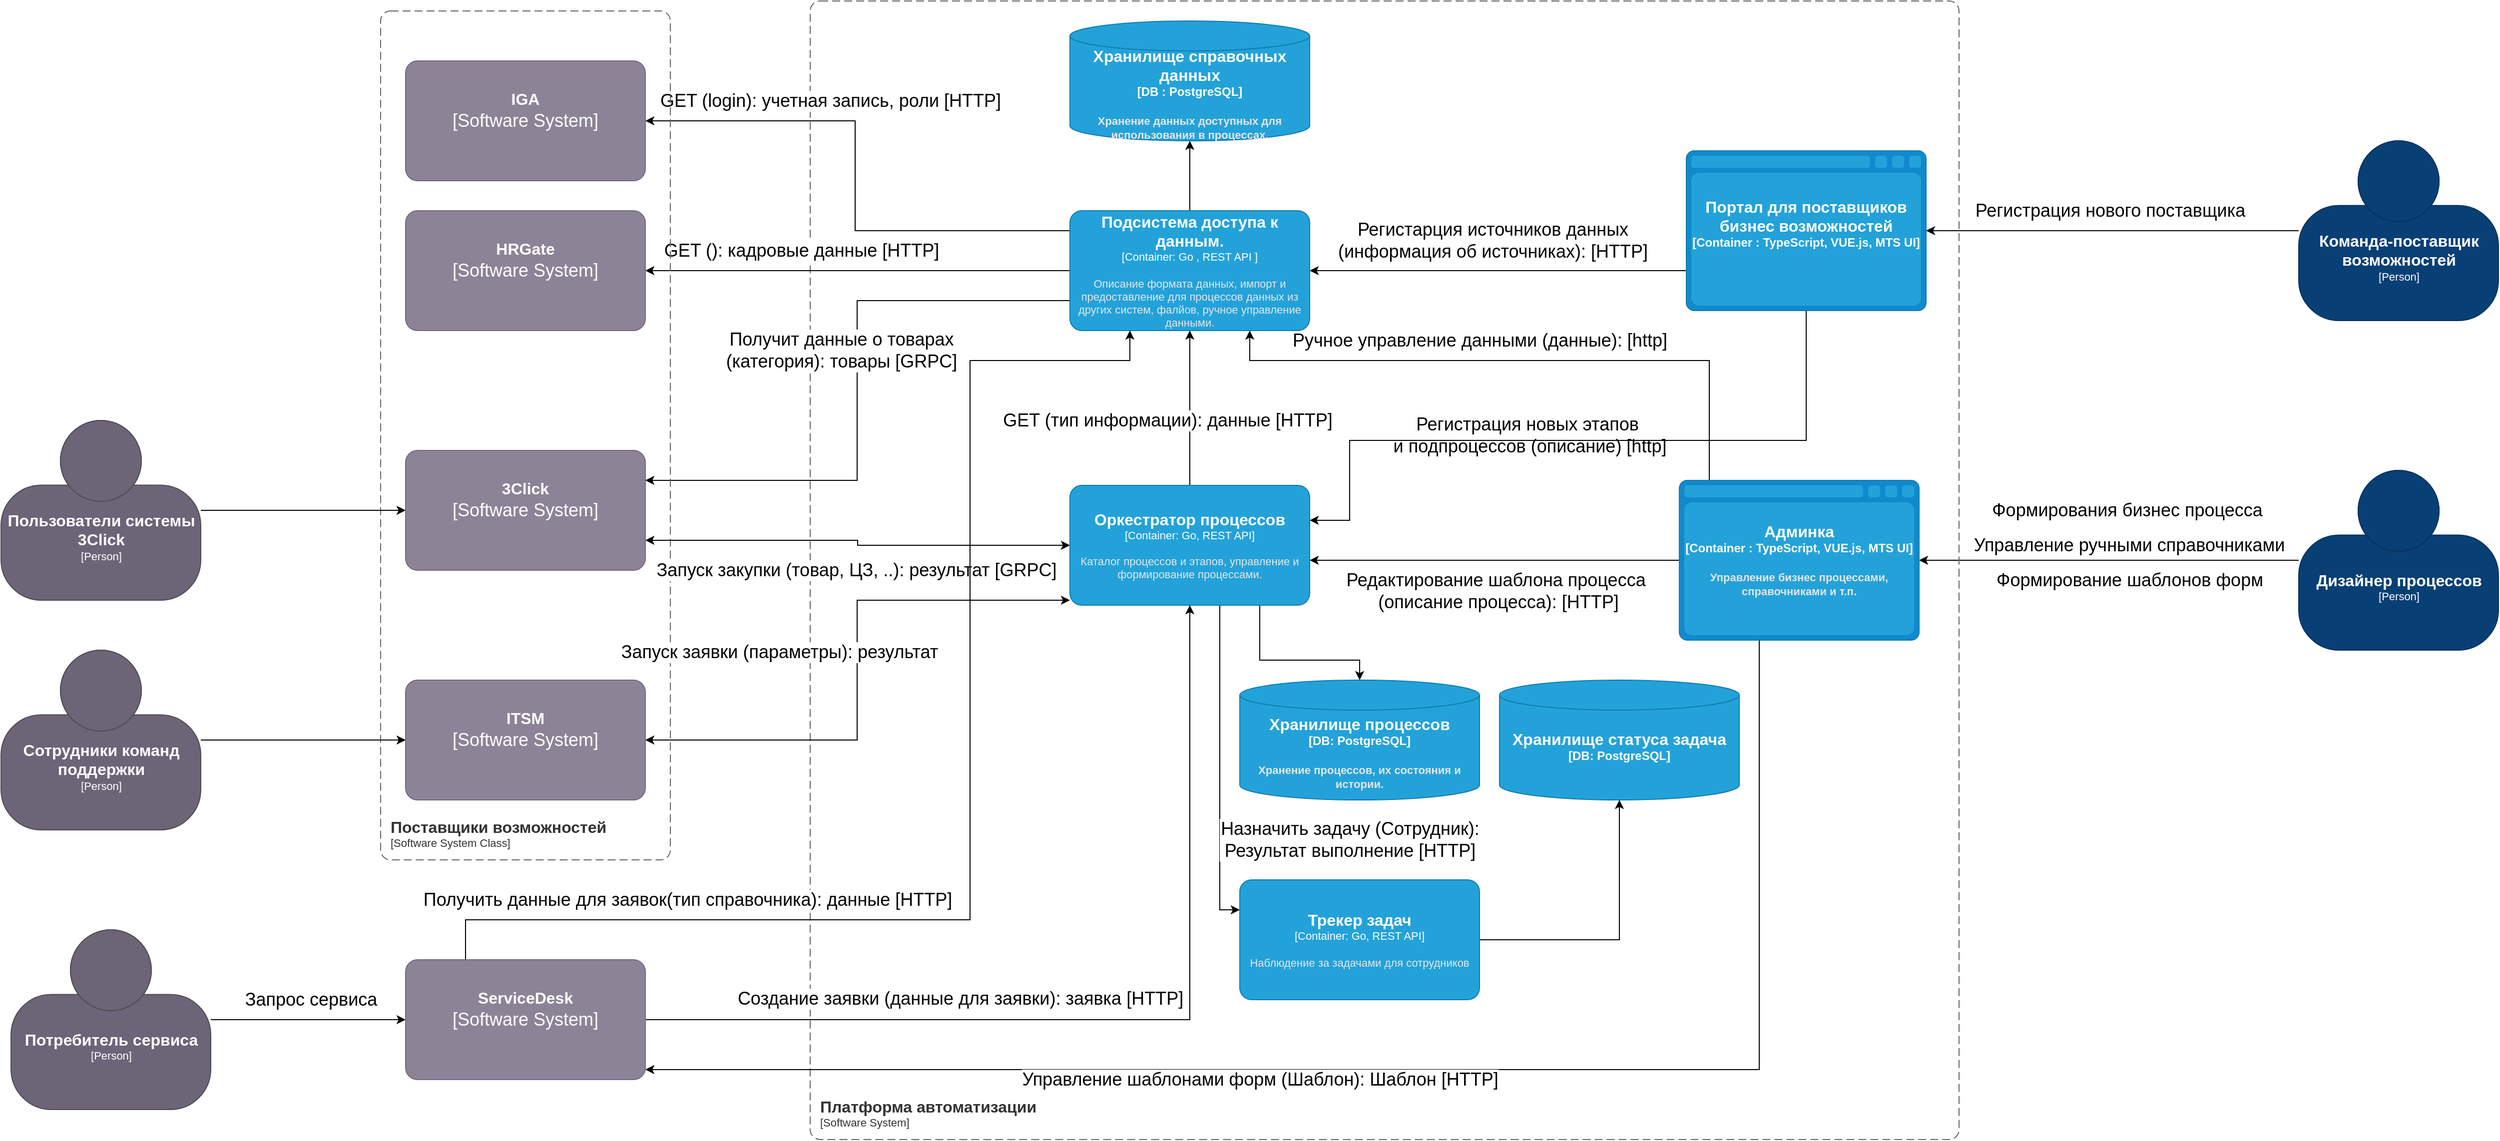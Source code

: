 <mxfile version="19.0.2" type="device"><diagram id="jXixN-Nbb_fBcnS5rfTI" name="Страница 1"><mxGraphModel dx="3482" dy="2407" grid="1" gridSize="10" guides="1" tooltips="1" connect="1" arrows="1" fold="1" page="1" pageScale="1" pageWidth="827" pageHeight="1169" math="0" shadow="0"><root><mxCell id="0"/><mxCell id="1" parent="0"/><mxCell id="1k-Qwz07TBfX1tm4HU8_-9" style="edgeStyle=orthogonalEdgeStyle;rounded=0;orthogonalLoop=1;jettySize=auto;html=1;" parent="1" source="1k-Qwz07TBfX1tm4HU8_-2" target="1k-Qwz07TBfX1tm4HU8_-7" edge="1"><mxGeometry relative="1" as="geometry"><Array as="points"/></mxGeometry></mxCell><mxCell id="1k-Qwz07TBfX1tm4HU8_-11" value="Формирования бизнес процесса" style="edgeLabel;html=1;align=center;verticalAlign=middle;resizable=0;points=[];fontSize=18;" parent="1k-Qwz07TBfX1tm4HU8_-9" vertex="1" connectable="0"><mxGeometry x="0.139" y="2" relative="1" as="geometry"><mxPoint x="44" y="-52" as="offset"/></mxGeometry></mxCell><mxCell id="1k-Qwz07TBfX1tm4HU8_-33" value="Формирование шаблонов форм&amp;nbsp;" style="edgeLabel;html=1;align=center;verticalAlign=middle;resizable=0;points=[];fontSize=18;" parent="1k-Qwz07TBfX1tm4HU8_-9" vertex="1" connectable="0"><mxGeometry x="0.09" relative="1" as="geometry"><mxPoint x="40" y="20" as="offset"/></mxGeometry></mxCell><object c4Name="Дизайнер процессов" c4Type="Person" c4Description="" label="&lt;font style=&quot;font-size: 16px&quot;&gt;&lt;b&gt;%c4Name%&lt;/b&gt;&lt;/font&gt;&lt;div&gt;[%c4Type%]&lt;/div&gt;&lt;br&gt;&lt;div&gt;&lt;font style=&quot;font-size: 11px&quot;&gt;&lt;font color=&quot;#cccccc&quot;&gt;%c4Description%&lt;/font&gt;&lt;/div&gt;" placeholders="1" id="1k-Qwz07TBfX1tm4HU8_-2"><mxCell style="html=1;fontSize=11;dashed=0;whitespace=wrap;fillColor=#083F75;strokeColor=#06315C;fontColor=#ffffff;shape=mxgraph.c4.person2;align=center;metaEdit=1;points=[[0.5,0,0],[1,0.5,0],[1,0.75,0],[0.75,1,0],[0.5,1,0],[0.25,1,0],[0,0.75,0],[0,0.5,0]];resizable=0;" parent="1" vertex="1"><mxGeometry x="1200" y="450" width="200" height="180" as="geometry"/></mxCell></object><mxCell id="1k-Qwz07TBfX1tm4HU8_-16" style="edgeStyle=orthogonalEdgeStyle;rounded=0;orthogonalLoop=1;jettySize=auto;html=1;fontSize=18;" parent="1" source="1k-Qwz07TBfX1tm4HU8_-5" target="1k-Qwz07TBfX1tm4HU8_-8" edge="1"><mxGeometry relative="1" as="geometry"/></mxCell><mxCell id="1k-Qwz07TBfX1tm4HU8_-59" value="Регистрация нового поставщика" style="edgeLabel;html=1;align=center;verticalAlign=middle;resizable=0;points=[];fontSize=18;" parent="1k-Qwz07TBfX1tm4HU8_-16" vertex="1" connectable="0"><mxGeometry x="0.326" y="1" relative="1" as="geometry"><mxPoint x="58" y="-21" as="offset"/></mxGeometry></mxCell><object c4Name="Команда-поставщик &#10;возможностей" c4Type="Person" c4Description="" label="&lt;font style=&quot;font-size: 16px&quot;&gt;&lt;b&gt;%c4Name%&lt;/b&gt;&lt;/font&gt;&lt;div&gt;[%c4Type%]&lt;/div&gt;&lt;br&gt;&lt;div&gt;&lt;font style=&quot;font-size: 11px&quot;&gt;&lt;font color=&quot;#cccccc&quot;&gt;%c4Description%&lt;/font&gt;&lt;/div&gt;" placeholders="1" id="1k-Qwz07TBfX1tm4HU8_-5"><mxCell style="html=1;fontSize=11;dashed=0;whitespace=wrap;fillColor=#083F75;strokeColor=#06315C;fontColor=#ffffff;shape=mxgraph.c4.person2;align=center;metaEdit=1;points=[[0.5,0,0],[1,0.5,0],[1,0.75,0],[0.75,1,0],[0.5,1,0],[0.25,1,0],[0,0.75,0],[0,0.5,0]];resizable=0;" parent="1" vertex="1"><mxGeometry x="1200" y="120" width="200" height="180" as="geometry"/></mxCell></object><object placeholders="1" c4Name="Платформа автоматизации" c4Type="SystemScopeBoundary" c4Application="Software System" label="&lt;font style=&quot;font-size: 16px&quot;&gt;&lt;b&gt;&lt;div style=&quot;text-align: left&quot;&gt;%c4Name%&lt;/div&gt;&lt;/b&gt;&lt;/font&gt;&lt;div style=&quot;text-align: left&quot;&gt;[%c4Application%]&lt;/div&gt;" id="1k-Qwz07TBfX1tm4HU8_-6"><mxCell style="rounded=1;fontSize=11;whiteSpace=wrap;html=1;dashed=1;arcSize=20;fillColor=none;strokeColor=#666666;fontColor=#333333;labelBackgroundColor=none;align=left;verticalAlign=bottom;labelBorderColor=none;spacingTop=0;spacing=10;dashPattern=8 4;metaEdit=1;rotatable=0;perimeter=rectanglePerimeter;noLabel=0;labelPadding=0;allowArrows=0;connectable=0;expand=0;recursiveResize=0;editable=1;pointerEvents=0;absoluteArcSize=1;points=[[0.25,0,0],[0.5,0,0],[0.75,0,0],[1,0.25,0],[1,0.5,0],[1,0.75,0],[0.75,1,0],[0.5,1,0],[0.25,1,0],[0,0.75,0],[0,0.5,0],[0,0.25,0]];" parent="1" vertex="1"><mxGeometry x="-290" y="-20" width="1150" height="1140" as="geometry"/></mxCell></object><mxCell id="1k-Qwz07TBfX1tm4HU8_-14" style="edgeStyle=orthogonalEdgeStyle;rounded=0;orthogonalLoop=1;jettySize=auto;html=1;fontSize=18;" parent="1" source="1k-Qwz07TBfX1tm4HU8_-7" edge="1"><mxGeometry relative="1" as="geometry"><mxPoint x="210" y="540" as="targetPoint"/></mxGeometry></mxCell><mxCell id="1k-Qwz07TBfX1tm4HU8_-15" value="Редактирование шаблона процесса&lt;br&gt;&amp;nbsp;(описание процесса): [HTTP]" style="edgeLabel;html=1;align=center;verticalAlign=middle;resizable=0;points=[];fontSize=18;" parent="1k-Qwz07TBfX1tm4HU8_-14" vertex="1" connectable="0"><mxGeometry x="0.064" y="-3" relative="1" as="geometry"><mxPoint x="12" y="33" as="offset"/></mxGeometry></mxCell><mxCell id="1k-Qwz07TBfX1tm4HU8_-26" style="edgeStyle=orthogonalEdgeStyle;rounded=0;orthogonalLoop=1;jettySize=auto;html=1;entryX=0.75;entryY=1;entryDx=0;entryDy=0;entryPerimeter=0;fontSize=18;" parent="1" source="1k-Qwz07TBfX1tm4HU8_-7" target="1k-Qwz07TBfX1tm4HU8_-19" edge="1"><mxGeometry relative="1" as="geometry"><Array as="points"><mxPoint x="610" y="340"/><mxPoint x="150" y="340"/></Array></mxGeometry></mxCell><mxCell id="1k-Qwz07TBfX1tm4HU8_-27" value="Ручное управление данными (данные): [http]" style="edgeLabel;html=1;align=center;verticalAlign=middle;resizable=0;points=[];fontSize=18;" parent="1k-Qwz07TBfX1tm4HU8_-26" vertex="1" connectable="0"><mxGeometry x="0.237" y="-3" relative="1" as="geometry"><mxPoint x="27" y="-17" as="offset"/></mxGeometry></mxCell><mxCell id="1k-Qwz07TBfX1tm4HU8_-49" style="edgeStyle=orthogonalEdgeStyle;rounded=0;orthogonalLoop=1;jettySize=auto;html=1;fontSize=18;startArrow=none;startFill=0;" parent="1" source="1k-Qwz07TBfX1tm4HU8_-7" target="DCCDMbkVeTtULOk-6PG7-1" edge="1"><mxGeometry relative="1" as="geometry"><Array as="points"><mxPoint x="660" y="1050"/></Array><mxPoint x="450" y="760" as="targetPoint"/></mxGeometry></mxCell><mxCell id="1k-Qwz07TBfX1tm4HU8_-50" value="Управление шаблонами форм (Шаблон): Шаблон [HTTP]" style="edgeLabel;html=1;align=center;verticalAlign=middle;resizable=0;points=[];fontSize=18;" parent="1k-Qwz07TBfX1tm4HU8_-49" vertex="1" connectable="0"><mxGeometry x="0.448" y="2" relative="1" as="geometry"><mxPoint x="188" y="8" as="offset"/></mxGeometry></mxCell><object placeholders="1" c4Type="Админка" c4Container="Container " c4Technology="TypeScript, VUE.js, MTS UI" c4Description="Управление бизнес процессами, справочниками и т.п." label="&lt;font style=&quot;font-size: 16px&quot;&gt;&lt;b&gt;%c4Type%&lt;/font&gt;&lt;div&gt;[%c4Container%:&amp;nbsp;%c4Technology%]&lt;/div&gt;&lt;br&gt;&lt;div&gt;&lt;font style=&quot;font-size: 11px&quot;&gt;&lt;font color=&quot;#E6E6E6&quot;&gt;%c4Description%&lt;/font&gt;&lt;/div&gt;" id="1k-Qwz07TBfX1tm4HU8_-7"><mxCell style="shape=mxgraph.c4.webBrowserContainer;whiteSpace=wrap;html=1;boundedLbl=1;rounded=0;labelBackgroundColor=none;fillColor=#118ACD;fontSize=12;fontColor=#ffffff;align=center;strokeColor=#0E7DAD;metaEdit=1;points=[[0.5,0,0],[1,0.25,0],[1,0.5,0],[1,0.75,0],[0.5,1,0],[0,0.75,0],[0,0.5,0],[0,0.25,0]];resizable=0;" parent="1" vertex="1"><mxGeometry x="580" y="460" width="240" height="160" as="geometry"/></mxCell></object><mxCell id="1k-Qwz07TBfX1tm4HU8_-17" style="edgeStyle=orthogonalEdgeStyle;rounded=0;orthogonalLoop=1;jettySize=auto;html=1;fontSize=18;" parent="1" source="1k-Qwz07TBfX1tm4HU8_-8" target="1k-Qwz07TBfX1tm4HU8_-13" edge="1"><mxGeometry relative="1" as="geometry"><mxPoint x="290" y="500" as="targetPoint"/><Array as="points"><mxPoint x="707" y="420"/><mxPoint x="250" y="420"/><mxPoint x="250" y="500"/></Array></mxGeometry></mxCell><mxCell id="1k-Qwz07TBfX1tm4HU8_-18" value="Регистрация новых этапов&amp;nbsp;&lt;br&gt;и подпроцессов (описание) [http]" style="edgeLabel;html=1;align=center;verticalAlign=middle;resizable=0;points=[];fontSize=18;labelBackgroundColor=none;" parent="1k-Qwz07TBfX1tm4HU8_-17" vertex="1" connectable="0"><mxGeometry x="0.337" y="-1" relative="1" as="geometry"><mxPoint x="65" y="-4" as="offset"/></mxGeometry></mxCell><mxCell id="1k-Qwz07TBfX1tm4HU8_-21" style="edgeStyle=orthogonalEdgeStyle;rounded=0;orthogonalLoop=1;jettySize=auto;html=1;exitX=0;exitY=0.75;exitDx=0;exitDy=0;exitPerimeter=0;fontSize=18;" parent="1" source="1k-Qwz07TBfX1tm4HU8_-8" target="1k-Qwz07TBfX1tm4HU8_-19" edge="1"><mxGeometry relative="1" as="geometry"/></mxCell><mxCell id="1k-Qwz07TBfX1tm4HU8_-22" value="Регистарция источников данных &lt;br&gt;(информация об источниках): [HTTP]" style="edgeLabel;html=1;align=center;verticalAlign=middle;resizable=0;points=[];fontSize=18;" parent="1k-Qwz07TBfX1tm4HU8_-21" vertex="1" connectable="0"><mxGeometry x="0.058" y="-2" relative="1" as="geometry"><mxPoint x="5" y="-28" as="offset"/></mxGeometry></mxCell><object placeholders="1" c4Type="Портал для поставщиков бизнес возможностей" c4Container="Container " c4Technology="TypeScript, VUE.js, MTS UI" c4Description="" label="&lt;font style=&quot;font-size: 16px&quot;&gt;&lt;b&gt;%c4Type%&lt;/font&gt;&lt;div&gt;[%c4Container%:&amp;nbsp;%c4Technology%]&lt;/div&gt;&lt;br&gt;&lt;div&gt;&lt;font style=&quot;font-size: 11px&quot;&gt;&lt;font color=&quot;#E6E6E6&quot;&gt;%c4Description%&lt;/font&gt;&lt;/div&gt;" id="1k-Qwz07TBfX1tm4HU8_-8"><mxCell style="shape=mxgraph.c4.webBrowserContainer;whiteSpace=wrap;html=1;boundedLbl=1;rounded=0;labelBackgroundColor=none;fillColor=#118ACD;fontSize=12;fontColor=#ffffff;align=center;strokeColor=#0E7DAD;metaEdit=1;points=[[0.5,0,0],[1,0.25,0],[1,0.5,0],[1,0.75,0],[0.5,1,0],[0,0.75,0],[0,0.5,0],[0,0.25,0]];resizable=0;" parent="1" vertex="1"><mxGeometry x="587" y="130" width="240" height="160" as="geometry"/></mxCell></object><mxCell id="1k-Qwz07TBfX1tm4HU8_-28" style="edgeStyle=orthogonalEdgeStyle;rounded=0;orthogonalLoop=1;jettySize=auto;html=1;fontSize=18;" parent="1" source="1k-Qwz07TBfX1tm4HU8_-13" target="1k-Qwz07TBfX1tm4HU8_-19" edge="1"><mxGeometry relative="1" as="geometry"/></mxCell><mxCell id="1k-Qwz07TBfX1tm4HU8_-30" value="GET (тип информации): данные [HTTP]&amp;nbsp;" style="edgeLabel;html=1;align=center;verticalAlign=middle;resizable=0;points=[];fontSize=18;" parent="1k-Qwz07TBfX1tm4HU8_-28" vertex="1" connectable="0"><mxGeometry x="0.176" y="-1" relative="1" as="geometry"><mxPoint x="-21" y="26" as="offset"/></mxGeometry></mxCell><mxCell id="DCCDMbkVeTtULOk-6PG7-3" style="edgeStyle=orthogonalEdgeStyle;rounded=0;orthogonalLoop=1;jettySize=auto;html=1;entryX=0.5;entryY=0;entryDx=0;entryDy=0;entryPerimeter=0;" parent="1" source="1k-Qwz07TBfX1tm4HU8_-13" target="DCCDMbkVeTtULOk-6PG7-2" edge="1"><mxGeometry relative="1" as="geometry"><Array as="points"><mxPoint x="160" y="640"/><mxPoint x="260" y="640"/></Array></mxGeometry></mxCell><mxCell id="UNOAxJD1Ku_qUerDqHHS-3" style="edgeStyle=orthogonalEdgeStyle;rounded=0;orthogonalLoop=1;jettySize=auto;html=1;entryX=0;entryY=0.25;entryDx=0;entryDy=0;entryPerimeter=0;" edge="1" parent="1" source="1k-Qwz07TBfX1tm4HU8_-13" target="UNOAxJD1Ku_qUerDqHHS-1"><mxGeometry relative="1" as="geometry"><Array as="points"><mxPoint x="120" y="890"/></Array></mxGeometry></mxCell><mxCell id="UNOAxJD1Ku_qUerDqHHS-5" value="&lt;span style=&quot;font-size: 18px;&quot;&gt;Назначить задачу (Сотрудник):&lt;br&gt;&amp;nbsp;Результат выполнение [HTTP]&amp;nbsp;&lt;/span&gt;" style="edgeLabel;html=1;align=center;verticalAlign=middle;resizable=0;points=[];" vertex="1" connectable="0" parent="UNOAxJD1Ku_qUerDqHHS-3"><mxGeometry x="0.41" y="4" relative="1" as="geometry"><mxPoint x="126" y="6" as="offset"/></mxGeometry></mxCell><object placeholders="1" c4Name="Оркестратор процессов" c4Type="Container" c4Technology="Go, REST API" c4Description="Каталог процессов и этапов, управление и формирование процессами." label="&lt;font style=&quot;font-size: 16px&quot;&gt;&lt;b&gt;%c4Name%&lt;/b&gt;&lt;/font&gt;&lt;div&gt;[%c4Type%: %c4Technology%]&lt;/div&gt;&lt;br&gt;&lt;div&gt;&lt;font style=&quot;font-size: 11px&quot;&gt;&lt;font color=&quot;#E6E6E6&quot;&gt;%c4Description%&lt;/font&gt;&lt;/div&gt;" id="1k-Qwz07TBfX1tm4HU8_-13"><mxCell style="rounded=1;whiteSpace=wrap;html=1;fontSize=11;labelBackgroundColor=none;fillColor=#23A2D9;fontColor=#ffffff;align=center;arcSize=10;strokeColor=#0E7DAD;metaEdit=1;resizable=0;points=[[0.25,0,0],[0.5,0,0],[0.75,0,0],[1,0.25,0],[1,0.5,0],[1,0.75,0],[0.75,1,0],[0.5,1,0],[0.25,1,0],[0,0.75,0],[0,0.5,0],[0,0.25,0]];" parent="1" vertex="1"><mxGeometry x="-30" y="465" width="240" height="120" as="geometry"/></mxCell></object><mxCell id="DCCDMbkVeTtULOk-6PG7-5" style="edgeStyle=orthogonalEdgeStyle;rounded=0;orthogonalLoop=1;jettySize=auto;html=1;" parent="1" source="1k-Qwz07TBfX1tm4HU8_-19" target="DCCDMbkVeTtULOk-6PG7-4" edge="1"><mxGeometry relative="1" as="geometry"><Array as="points"><mxPoint x="90" y="60"/></Array></mxGeometry></mxCell><mxCell id="DCCDMbkVeTtULOk-6PG7-9" style="edgeStyle=orthogonalEdgeStyle;rounded=0;orthogonalLoop=1;jettySize=auto;html=1;entryX=1;entryY=0.5;entryDx=0;entryDy=0;entryPerimeter=0;exitX=0;exitY=0.25;exitDx=0;exitDy=0;exitPerimeter=0;" parent="1" source="1k-Qwz07TBfX1tm4HU8_-19" target="DCCDMbkVeTtULOk-6PG7-6" edge="1"><mxGeometry relative="1" as="geometry"><Array as="points"><mxPoint x="-30" y="210"/><mxPoint x="-245" y="210"/><mxPoint x="-245" y="100"/></Array></mxGeometry></mxCell><mxCell id="DCCDMbkVeTtULOk-6PG7-10" value="&lt;font style=&quot;font-size: 18px;&quot;&gt;GET (login): учетная запись, роли [HTTP]&lt;/font&gt;" style="edgeLabel;html=1;align=center;verticalAlign=middle;resizable=0;points=[];" parent="DCCDMbkVeTtULOk-6PG7-9" vertex="1" connectable="0"><mxGeometry x="0.616" relative="1" as="geometry"><mxPoint x="80" y="-20" as="offset"/></mxGeometry></mxCell><mxCell id="DCCDMbkVeTtULOk-6PG7-11" style="edgeStyle=orthogonalEdgeStyle;rounded=0;orthogonalLoop=1;jettySize=auto;html=1;entryX=1;entryY=0.5;entryDx=0;entryDy=0;entryPerimeter=0;fontSize=18;" parent="1" source="1k-Qwz07TBfX1tm4HU8_-19" target="1k-Qwz07TBfX1tm4HU8_-43" edge="1"><mxGeometry relative="1" as="geometry"/></mxCell><mxCell id="DCCDMbkVeTtULOk-6PG7-12" value="GET (): кадровые данные [HTTP]" style="edgeLabel;html=1;align=center;verticalAlign=middle;resizable=0;points=[];fontSize=18;" parent="DCCDMbkVeTtULOk-6PG7-11" vertex="1" connectable="0"><mxGeometry x="0.366" relative="1" as="geometry"><mxPoint x="21" y="-20" as="offset"/></mxGeometry></mxCell><mxCell id="DCCDMbkVeTtULOk-6PG7-13" style="edgeStyle=orthogonalEdgeStyle;rounded=0;orthogonalLoop=1;jettySize=auto;html=1;entryX=1;entryY=0.25;entryDx=0;entryDy=0;entryPerimeter=0;fontSize=18;" parent="1" source="1k-Qwz07TBfX1tm4HU8_-19" target="1k-Qwz07TBfX1tm4HU8_-36" edge="1"><mxGeometry relative="1" as="geometry"><Array as="points"><mxPoint x="-243" y="280"/><mxPoint x="-243" y="460"/></Array></mxGeometry></mxCell><mxCell id="DCCDMbkVeTtULOk-6PG7-14" value="Получит данные о товарах &lt;br&gt;(категория): товары [GRPC]" style="edgeLabel;html=1;align=center;verticalAlign=middle;resizable=0;points=[];fontSize=18;" parent="DCCDMbkVeTtULOk-6PG7-13" vertex="1" connectable="0"><mxGeometry x="-0.34" y="4" relative="1" as="geometry"><mxPoint x="-30" y="46" as="offset"/></mxGeometry></mxCell><object placeholders="1" c4Name="Подсистема доступа к данным." c4Type="Container" c4Technology="Go , REST API " c4Description="Описание формата данных, импорт и предоставление для процессов данных из других систем, фалйов, ручное управление данными." label="&lt;font style=&quot;font-size: 16px&quot;&gt;&lt;b&gt;%c4Name%&lt;/b&gt;&lt;/font&gt;&lt;div&gt;[%c4Type%: %c4Technology%]&lt;/div&gt;&lt;br&gt;&lt;div&gt;&lt;font style=&quot;font-size: 11px&quot;&gt;&lt;font color=&quot;#E6E6E6&quot;&gt;%c4Description%&lt;/font&gt;&lt;/div&gt;" id="1k-Qwz07TBfX1tm4HU8_-19"><mxCell style="rounded=1;whiteSpace=wrap;html=1;fontSize=11;labelBackgroundColor=none;fillColor=#23A2D9;fontColor=#ffffff;align=center;arcSize=10;strokeColor=#0E7DAD;metaEdit=1;resizable=0;points=[[0.25,0,0],[0.5,0,0],[0.75,0,0],[1,0.25,0],[1,0.5,0],[1,0.75,0],[0.75,1,0],[0.5,1,0],[0.25,1,0],[0,0.75,0],[0,0.5,0],[0,0.25,0]];" parent="1" vertex="1"><mxGeometry x="-30" y="190" width="240" height="120" as="geometry"/></mxCell></object><mxCell id="1k-Qwz07TBfX1tm4HU8_-25" value="Управление ручными справочниками" style="edgeLabel;html=1;align=center;verticalAlign=middle;resizable=0;points=[];fontSize=18;" parent="1" vertex="1" connectable="0"><mxGeometry x="1029.996" y="525.0" as="geometry"/></mxCell><object placeholders="1" c4Name="Поставщики возможностей" c4Type="SystemScopeBoundary" c4Application="Software System Class" label="&lt;font style=&quot;font-size: 16px&quot;&gt;&lt;b&gt;&lt;div style=&quot;text-align: left&quot;&gt;%c4Name%&lt;/div&gt;&lt;/b&gt;&lt;/font&gt;&lt;div style=&quot;text-align: left&quot;&gt;[%c4Application%]&lt;/div&gt;" id="1k-Qwz07TBfX1tm4HU8_-35"><mxCell style="rounded=1;fontSize=11;whiteSpace=wrap;html=1;dashed=1;arcSize=20;fillColor=none;strokeColor=#666666;fontColor=#333333;labelBackgroundColor=none;align=left;verticalAlign=bottom;labelBorderColor=none;spacingTop=0;spacing=10;dashPattern=8 4;metaEdit=1;rotatable=0;perimeter=rectanglePerimeter;noLabel=0;labelPadding=0;allowArrows=0;connectable=0;expand=0;recursiveResize=0;editable=1;pointerEvents=0;absoluteArcSize=1;points=[[0.25,0,0],[0.5,0,0],[0.75,0,0],[1,0.25,0],[1,0.5,0],[1,0.75,0],[0.75,1,0],[0.5,1,0],[0.25,1,0],[0,0.75,0],[0,0.5,0],[0,0.25,0]];" parent="1" vertex="1"><mxGeometry x="-720" y="-10" width="290" height="850" as="geometry"/></mxCell></object><mxCell id="1k-Qwz07TBfX1tm4HU8_-39" style="edgeStyle=orthogonalEdgeStyle;rounded=0;orthogonalLoop=1;jettySize=auto;html=1;fontSize=18;startArrow=classic;startFill=1;exitX=1;exitY=0.75;exitDx=0;exitDy=0;exitPerimeter=0;" parent="1" source="1k-Qwz07TBfX1tm4HU8_-36" target="1k-Qwz07TBfX1tm4HU8_-13" edge="1"><mxGeometry relative="1" as="geometry"><mxPoint x="-10" y="520" as="targetPoint"/><Array as="points"/></mxGeometry></mxCell><mxCell id="1k-Qwz07TBfX1tm4HU8_-41" value="Запуск закупки (товар, ЦЗ, ..): результат [GRPC]" style="edgeLabel;html=1;align=center;verticalAlign=middle;resizable=0;points=[];fontSize=18;" parent="1k-Qwz07TBfX1tm4HU8_-39" vertex="1" connectable="0"><mxGeometry x="-0.339" relative="1" as="geometry"><mxPoint x="69" y="30" as="offset"/></mxGeometry></mxCell><object placeholders="1" c4Name="3Click" c4Type="Software System" c4Description="" label="&lt;font style=&quot;font-size: 16px&quot;&gt;&lt;b&gt;%c4Name%&lt;/b&gt;&lt;/font&gt;&lt;div&gt;[%c4Type%]&lt;/div&gt;&lt;br&gt;&lt;div&gt;&lt;font style=&quot;font-size: 11px&quot;&gt;&lt;font color=&quot;#cccccc&quot;&gt;%c4Description%&lt;/font&gt;&lt;/div&gt;" id="1k-Qwz07TBfX1tm4HU8_-36"><mxCell style="rounded=1;whiteSpace=wrap;html=1;labelBackgroundColor=none;fillColor=#8C8496;fontColor=#ffffff;align=center;arcSize=10;strokeColor=#736782;metaEdit=1;resizable=0;points=[[0.25,0,0],[0.5,0,0],[0.75,0,0],[1,0.25,0],[1,0.5,0],[1,0.75,0],[0.75,1,0],[0.5,1,0],[0.25,1,0],[0,0.75,0],[0,0.5,0],[0,0.25,0]];fontSize=18;" parent="1" vertex="1"><mxGeometry x="-695" y="430" width="240" height="120" as="geometry"/></mxCell></object><object placeholders="1" c4Name="HRGate" c4Type="Software System" c4Description="" label="&lt;font style=&quot;font-size: 16px&quot;&gt;&lt;b&gt;%c4Name%&lt;/b&gt;&lt;/font&gt;&lt;div&gt;[%c4Type%]&lt;/div&gt;&lt;br&gt;&lt;div&gt;&lt;font style=&quot;font-size: 11px&quot;&gt;&lt;font color=&quot;#cccccc&quot;&gt;%c4Description%&lt;/font&gt;&lt;/div&gt;" id="1k-Qwz07TBfX1tm4HU8_-43"><mxCell style="rounded=1;whiteSpace=wrap;html=1;labelBackgroundColor=none;fillColor=#8C8496;fontColor=#ffffff;align=center;arcSize=10;strokeColor=#736782;metaEdit=1;resizable=0;points=[[0.25,0,0],[0.5,0,0],[0.75,0,0],[1,0.25,0],[1,0.5,0],[1,0.75,0],[0.75,1,0],[0.5,1,0],[0.25,1,0],[0,0.75,0],[0,0.5,0],[0,0.25,0]];fontSize=18;" parent="1" vertex="1"><mxGeometry x="-695" y="190" width="240" height="120" as="geometry"/></mxCell></object><mxCell id="1k-Qwz07TBfX1tm4HU8_-47" style="edgeStyle=orthogonalEdgeStyle;rounded=0;orthogonalLoop=1;jettySize=auto;html=1;entryX=0.25;entryY=1;entryDx=0;entryDy=0;entryPerimeter=0;fontSize=18;startArrow=none;startFill=0;exitX=0.25;exitY=0;exitDx=0;exitDy=0;exitPerimeter=0;" parent="1" source="DCCDMbkVeTtULOk-6PG7-1" target="1k-Qwz07TBfX1tm4HU8_-19" edge="1"><mxGeometry relative="1" as="geometry"><Array as="points"><mxPoint x="-635" y="900"/><mxPoint x="-130" y="900"/><mxPoint x="-130" y="340"/><mxPoint x="30" y="340"/></Array><mxPoint x="530" y="1000" as="sourcePoint"/></mxGeometry></mxCell><mxCell id="1k-Qwz07TBfX1tm4HU8_-48" value="Получить данные для заявок(тип справочника): данные [HTTP]" style="edgeLabel;html=1;align=center;verticalAlign=middle;resizable=0;points=[];fontSize=18;" parent="1k-Qwz07TBfX1tm4HU8_-47" vertex="1" connectable="0"><mxGeometry x="-0.755" y="-4" relative="1" as="geometry"><mxPoint x="103" y="-24" as="offset"/></mxGeometry></mxCell><mxCell id="1k-Qwz07TBfX1tm4HU8_-51" style="edgeStyle=orthogonalEdgeStyle;rounded=0;orthogonalLoop=1;jettySize=auto;html=1;fontSize=18;startArrow=none;startFill=0;" parent="1" source="DCCDMbkVeTtULOk-6PG7-1" target="1k-Qwz07TBfX1tm4HU8_-13" edge="1"><mxGeometry relative="1" as="geometry"><mxPoint x="330.077" y="700" as="sourcePoint"/></mxGeometry></mxCell><mxCell id="1k-Qwz07TBfX1tm4HU8_-52" value="Создание заявки (данные для заявки): заявка [HTTP]" style="edgeLabel;html=1;align=center;verticalAlign=middle;resizable=0;points=[];fontSize=18;" parent="1k-Qwz07TBfX1tm4HU8_-51" vertex="1" connectable="0"><mxGeometry x="0.271" y="7" relative="1" as="geometry"><mxPoint x="-223" y="44" as="offset"/></mxGeometry></mxCell><mxCell id="1k-Qwz07TBfX1tm4HU8_-58" style="edgeStyle=orthogonalEdgeStyle;rounded=0;orthogonalLoop=1;jettySize=auto;html=1;fontSize=18;startArrow=none;startFill=0;" parent="1" source="1k-Qwz07TBfX1tm4HU8_-57" target="1k-Qwz07TBfX1tm4HU8_-36" edge="1"><mxGeometry relative="1" as="geometry"/></mxCell><object placeholders="1" c4Name="Пользователи системы &#10;3Click " c4Type="Person" c4Description="" label="&lt;font style=&quot;font-size: 16px&quot;&gt;&lt;b&gt;%c4Name%&lt;/b&gt;&lt;/font&gt;&lt;div&gt;[%c4Type%]&lt;/div&gt;&lt;br&gt;&lt;div&gt;&lt;font style=&quot;font-size: 11px&quot;&gt;&lt;font color=&quot;#cccccc&quot;&gt;%c4Description%&lt;/font&gt;&lt;/div&gt;" id="1k-Qwz07TBfX1tm4HU8_-57"><mxCell style="html=1;fontSize=11;dashed=0;whitespace=wrap;fillColor=#6C6477;strokeColor=#4D4D4D;fontColor=#ffffff;shape=mxgraph.c4.person2;align=center;metaEdit=1;points=[[0.5,0,0],[1,0.5,0],[1,0.75,0],[0.75,1,0],[0.5,1,0],[0.25,1,0],[0,0.75,0],[0,0.5,0]];resizable=0;labelBackgroundColor=none;" parent="1" vertex="1"><mxGeometry x="-1100" y="400" width="200" height="180" as="geometry"/></mxCell></object><mxCell id="1k-Qwz07TBfX1tm4HU8_-61" style="edgeStyle=orthogonalEdgeStyle;rounded=0;orthogonalLoop=1;jettySize=auto;html=1;fontSize=18;startArrow=classic;startFill=1;" parent="1" source="1k-Qwz07TBfX1tm4HU8_-60" target="1k-Qwz07TBfX1tm4HU8_-13" edge="1"><mxGeometry relative="1" as="geometry"><Array as="points"><mxPoint x="-243" y="720"/><mxPoint x="-243" y="580"/></Array></mxGeometry></mxCell><object placeholders="1" c4Name="ITSM" c4Type="Software System" c4Description="" label="&lt;font style=&quot;font-size: 16px&quot;&gt;&lt;b&gt;%c4Name%&lt;/b&gt;&lt;/font&gt;&lt;div&gt;[%c4Type%]&lt;/div&gt;&lt;br&gt;&lt;div&gt;&lt;font style=&quot;font-size: 11px&quot;&gt;&lt;font color=&quot;#cccccc&quot;&gt;%c4Description%&lt;/font&gt;&lt;/div&gt;" id="1k-Qwz07TBfX1tm4HU8_-60"><mxCell style="rounded=1;whiteSpace=wrap;html=1;labelBackgroundColor=none;fillColor=#8C8496;fontColor=#ffffff;align=center;arcSize=10;strokeColor=#736782;metaEdit=1;resizable=0;points=[[0.25,0,0],[0.5,0,0],[0.75,0,0],[1,0.25,0],[1,0.5,0],[1,0.75,0],[0.75,1,0],[0.5,1,0],[0.25,1,0],[0,0.75,0],[0,0.5,0],[0,0.25,0]];fontSize=18;" parent="1" vertex="1"><mxGeometry x="-695" y="660" width="240" height="120" as="geometry"/></mxCell></object><mxCell id="1k-Qwz07TBfX1tm4HU8_-64" value="Запуск заявки (параметры): результат" style="edgeLabel;html=1;align=center;verticalAlign=middle;resizable=0;points=[];fontSize=18;" parent="1" vertex="1" connectable="0"><mxGeometry x="-310.002" y="640" as="geometry"><mxPoint x="-11" y="-8" as="offset"/></mxGeometry></mxCell><mxCell id="1k-Qwz07TBfX1tm4HU8_-66" style="edgeStyle=orthogonalEdgeStyle;rounded=0;orthogonalLoop=1;jettySize=auto;html=1;fontSize=18;startArrow=none;startFill=0;" parent="1" source="1k-Qwz07TBfX1tm4HU8_-65" target="1k-Qwz07TBfX1tm4HU8_-60" edge="1"><mxGeometry relative="1" as="geometry"/></mxCell><object placeholders="1" c4Name="Сотрудники команд &#10;поддержки" c4Type="Person" c4Description="" label="&lt;font style=&quot;font-size: 16px&quot;&gt;&lt;b&gt;%c4Name%&lt;/b&gt;&lt;/font&gt;&lt;div&gt;[%c4Type%]&lt;/div&gt;&lt;br&gt;&lt;div&gt;&lt;font style=&quot;font-size: 11px&quot;&gt;&lt;font color=&quot;#cccccc&quot;&gt;%c4Description%&lt;/font&gt;&lt;/div&gt;" id="1k-Qwz07TBfX1tm4HU8_-65"><mxCell style="html=1;fontSize=11;dashed=0;whitespace=wrap;fillColor=#6C6477;strokeColor=#4D4D4D;fontColor=#ffffff;shape=mxgraph.c4.person2;align=center;metaEdit=1;points=[[0.5,0,0],[1,0.5,0],[1,0.75,0],[0.75,1,0],[0.5,1,0],[0.25,1,0],[0,0.75,0],[0,0.5,0]];resizable=0;labelBackgroundColor=none;" parent="1" vertex="1"><mxGeometry x="-1100" y="630" width="200" height="180" as="geometry"/></mxCell></object><mxCell id="1k-Qwz07TBfX1tm4HU8_-70" style="edgeStyle=orthogonalEdgeStyle;rounded=0;orthogonalLoop=1;jettySize=auto;html=1;fontSize=18;startArrow=none;startFill=0;" parent="1" source="1k-Qwz07TBfX1tm4HU8_-68" target="DCCDMbkVeTtULOk-6PG7-1" edge="1"><mxGeometry relative="1" as="geometry"><mxPoint x="770" y="930" as="targetPoint"/></mxGeometry></mxCell><mxCell id="1k-Qwz07TBfX1tm4HU8_-71" value="Запрос сервиса" style="edgeLabel;html=1;align=center;verticalAlign=middle;resizable=0;points=[];fontSize=18;" parent="1k-Qwz07TBfX1tm4HU8_-70" vertex="1" connectable="0"><mxGeometry x="0.283" y="4" relative="1" as="geometry"><mxPoint x="-25" y="-16" as="offset"/></mxGeometry></mxCell><object placeholders="1" c4Name="Потребитель сервиса" c4Type="Person" c4Description="" label="&lt;font style=&quot;font-size: 16px&quot;&gt;&lt;b&gt;%c4Name%&lt;/b&gt;&lt;/font&gt;&lt;div&gt;[%c4Type%]&lt;/div&gt;&lt;br&gt;&lt;div&gt;&lt;font style=&quot;font-size: 11px&quot;&gt;&lt;font color=&quot;#cccccc&quot;&gt;%c4Description%&lt;/font&gt;&lt;/div&gt;" id="1k-Qwz07TBfX1tm4HU8_-68"><mxCell style="html=1;fontSize=11;dashed=0;whitespace=wrap;fillColor=#6C6477;strokeColor=#4D4D4D;fontColor=#ffffff;shape=mxgraph.c4.person2;align=center;metaEdit=1;points=[[0.5,0,0],[1,0.5,0],[1,0.75,0],[0.75,1,0],[0.5,1,0],[0.25,1,0],[0,0.75,0],[0,0.5,0]];resizable=0;labelBackgroundColor=none;" parent="1" vertex="1"><mxGeometry x="-1090" y="910" width="200" height="180" as="geometry"/></mxCell></object><object placeholders="1" c4Name="ServiceDesk" c4Type="Software System" c4Description="" label="&lt;font style=&quot;font-size: 16px&quot;&gt;&lt;b&gt;%c4Name%&lt;/b&gt;&lt;/font&gt;&lt;div&gt;[%c4Type%]&lt;/div&gt;&lt;br&gt;&lt;div&gt;&lt;font style=&quot;font-size: 11px&quot;&gt;&lt;font color=&quot;#cccccc&quot;&gt;%c4Description%&lt;/font&gt;&lt;/div&gt;" id="DCCDMbkVeTtULOk-6PG7-1"><mxCell style="rounded=1;whiteSpace=wrap;html=1;labelBackgroundColor=none;fillColor=#8C8496;fontColor=#ffffff;align=center;arcSize=10;strokeColor=#736782;metaEdit=1;resizable=0;points=[[0.25,0,0],[0.5,0,0],[0.75,0,0],[1,0.25,0],[1,0.5,0],[1,0.75,0],[0.75,1,0],[0.5,1,0],[0.25,1,0],[0,0.75,0],[0,0.5,0],[0,0.25,0]];fontSize=18;" parent="1" vertex="1"><mxGeometry x="-695" y="940" width="240" height="120" as="geometry"/></mxCell></object><object placeholders="1" c4Type="Хранилище процессов" c4Container="DB" c4Technology="PostgreSQL" c4Description="Хранение процессов, их состояния и истории. " label="&lt;font style=&quot;font-size: 16px&quot;&gt;&lt;b&gt;%c4Type%&lt;/font&gt;&lt;div&gt;[%c4Container%:&amp;nbsp;%c4Technology%]&lt;/div&gt;&lt;br&gt;&lt;div&gt;&lt;font style=&quot;font-size: 11px&quot;&gt;&lt;font color=&quot;#E6E6E6&quot;&gt;%c4Description%&lt;/font&gt;&lt;/div&gt;" id="DCCDMbkVeTtULOk-6PG7-2"><mxCell style="shape=cylinder3;size=15;whiteSpace=wrap;html=1;boundedLbl=1;rounded=0;labelBackgroundColor=none;fillColor=#23A2D9;fontSize=12;fontColor=#ffffff;align=center;strokeColor=#0E7DAD;metaEdit=1;points=[[0.5,0,0],[1,0.25,0],[1,0.5,0],[1,0.75,0],[0.5,1,0],[0,0.75,0],[0,0.5,0],[0,0.25,0]];resizable=0;" parent="1" vertex="1"><mxGeometry x="140" y="660" width="240" height="120" as="geometry"/></mxCell></object><object placeholders="1" c4Type="Хранилище справочных данных" c4Container="DB " c4Technology="PostgreSQL" c4Description="Хранение данных доступных для использования в процессах. " label="&lt;font style=&quot;font-size: 16px&quot;&gt;&lt;b&gt;%c4Type%&lt;/font&gt;&lt;div&gt;[%c4Container%:&amp;nbsp;%c4Technology%]&lt;/div&gt;&lt;br&gt;&lt;div&gt;&lt;font style=&quot;font-size: 11px&quot;&gt;&lt;font color=&quot;#E6E6E6&quot;&gt;%c4Description%&lt;/font&gt;&lt;/div&gt;" id="DCCDMbkVeTtULOk-6PG7-4"><mxCell style="shape=cylinder3;size=15;whiteSpace=wrap;html=1;boundedLbl=1;rounded=0;labelBackgroundColor=none;fillColor=#23A2D9;fontSize=12;fontColor=#ffffff;align=center;strokeColor=#0E7DAD;metaEdit=1;points=[[0.5,0,0],[1,0.25,0],[1,0.5,0],[1,0.75,0],[0.5,1,0],[0,0.75,0],[0,0.5,0],[0,0.25,0]];resizable=0;" parent="1" vertex="1"><mxGeometry x="-30" width="240" height="120" as="geometry"/></mxCell></object><object placeholders="1" c4Name="IGA" c4Type="Software System" c4Description="" label="&lt;font style=&quot;font-size: 16px&quot;&gt;&lt;b&gt;%c4Name%&lt;/b&gt;&lt;/font&gt;&lt;div&gt;[%c4Type%]&lt;/div&gt;&lt;br&gt;&lt;div&gt;&lt;font style=&quot;font-size: 11px&quot;&gt;&lt;font color=&quot;#cccccc&quot;&gt;%c4Description%&lt;/font&gt;&lt;/div&gt;" id="DCCDMbkVeTtULOk-6PG7-6"><mxCell style="rounded=1;whiteSpace=wrap;html=1;labelBackgroundColor=none;fillColor=#8C8496;fontColor=#ffffff;align=center;arcSize=10;strokeColor=#736782;metaEdit=1;resizable=0;points=[[0.25,0,0],[0.5,0,0],[0.75,0,0],[1,0.25,0],[1,0.5,0],[1,0.75,0],[0.75,1,0],[0.5,1,0],[0.25,1,0],[0,0.75,0],[0,0.5,0],[0,0.25,0]];fontSize=18;" parent="1" vertex="1"><mxGeometry x="-695" y="40" width="240" height="120" as="geometry"/></mxCell></object><mxCell id="UNOAxJD1Ku_qUerDqHHS-4" style="edgeStyle=orthogonalEdgeStyle;rounded=0;orthogonalLoop=1;jettySize=auto;html=1;" edge="1" parent="1" source="UNOAxJD1Ku_qUerDqHHS-1" target="UNOAxJD1Ku_qUerDqHHS-2"><mxGeometry relative="1" as="geometry"/></mxCell><object placeholders="1" c4Name="Трекер задач " c4Type="Container" c4Technology="Go, REST API" c4Description="Наблюдение за задачами для сотрудников " label="&lt;font style=&quot;font-size: 16px&quot;&gt;&lt;b&gt;%c4Name%&lt;/b&gt;&lt;/font&gt;&lt;div&gt;[%c4Type%: %c4Technology%]&lt;/div&gt;&lt;br&gt;&lt;div&gt;&lt;font style=&quot;font-size: 11px&quot;&gt;&lt;font color=&quot;#E6E6E6&quot;&gt;%c4Description%&lt;/font&gt;&lt;/div&gt;" id="UNOAxJD1Ku_qUerDqHHS-1"><mxCell style="rounded=1;whiteSpace=wrap;html=1;fontSize=11;labelBackgroundColor=none;fillColor=#23A2D9;fontColor=#ffffff;align=center;arcSize=10;strokeColor=#0E7DAD;metaEdit=1;resizable=0;points=[[0.25,0,0],[0.5,0,0],[0.75,0,0],[1,0.25,0],[1,0.5,0],[1,0.75,0],[0.75,1,0],[0.5,1,0],[0.25,1,0],[0,0.75,0],[0,0.5,0],[0,0.25,0]];" vertex="1" parent="1"><mxGeometry x="140" y="860" width="240" height="120" as="geometry"/></mxCell></object><object placeholders="1" c4Type="Хранилище статуса задача" c4Container="DB" c4Technology="PostgreSQL" c4Description="" label="&lt;font style=&quot;font-size: 16px&quot;&gt;&lt;b&gt;%c4Type%&lt;/font&gt;&lt;div&gt;[%c4Container%:&amp;nbsp;%c4Technology%]&lt;/div&gt;&lt;br&gt;&lt;div&gt;&lt;font style=&quot;font-size: 11px&quot;&gt;&lt;font color=&quot;#E6E6E6&quot;&gt;%c4Description%&lt;/font&gt;&lt;/div&gt;" id="UNOAxJD1Ku_qUerDqHHS-2"><mxCell style="shape=cylinder3;size=15;whiteSpace=wrap;html=1;boundedLbl=1;rounded=0;labelBackgroundColor=none;fillColor=#23A2D9;fontSize=12;fontColor=#ffffff;align=center;strokeColor=#0E7DAD;metaEdit=1;points=[[0.5,0,0],[1,0.25,0],[1,0.5,0],[1,0.75,0],[0.5,1,0],[0,0.75,0],[0,0.5,0],[0,0.25,0]];resizable=0;" vertex="1" parent="1"><mxGeometry x="400" y="660" width="240" height="120" as="geometry"/></mxCell></object></root></mxGraphModel></diagram></mxfile>